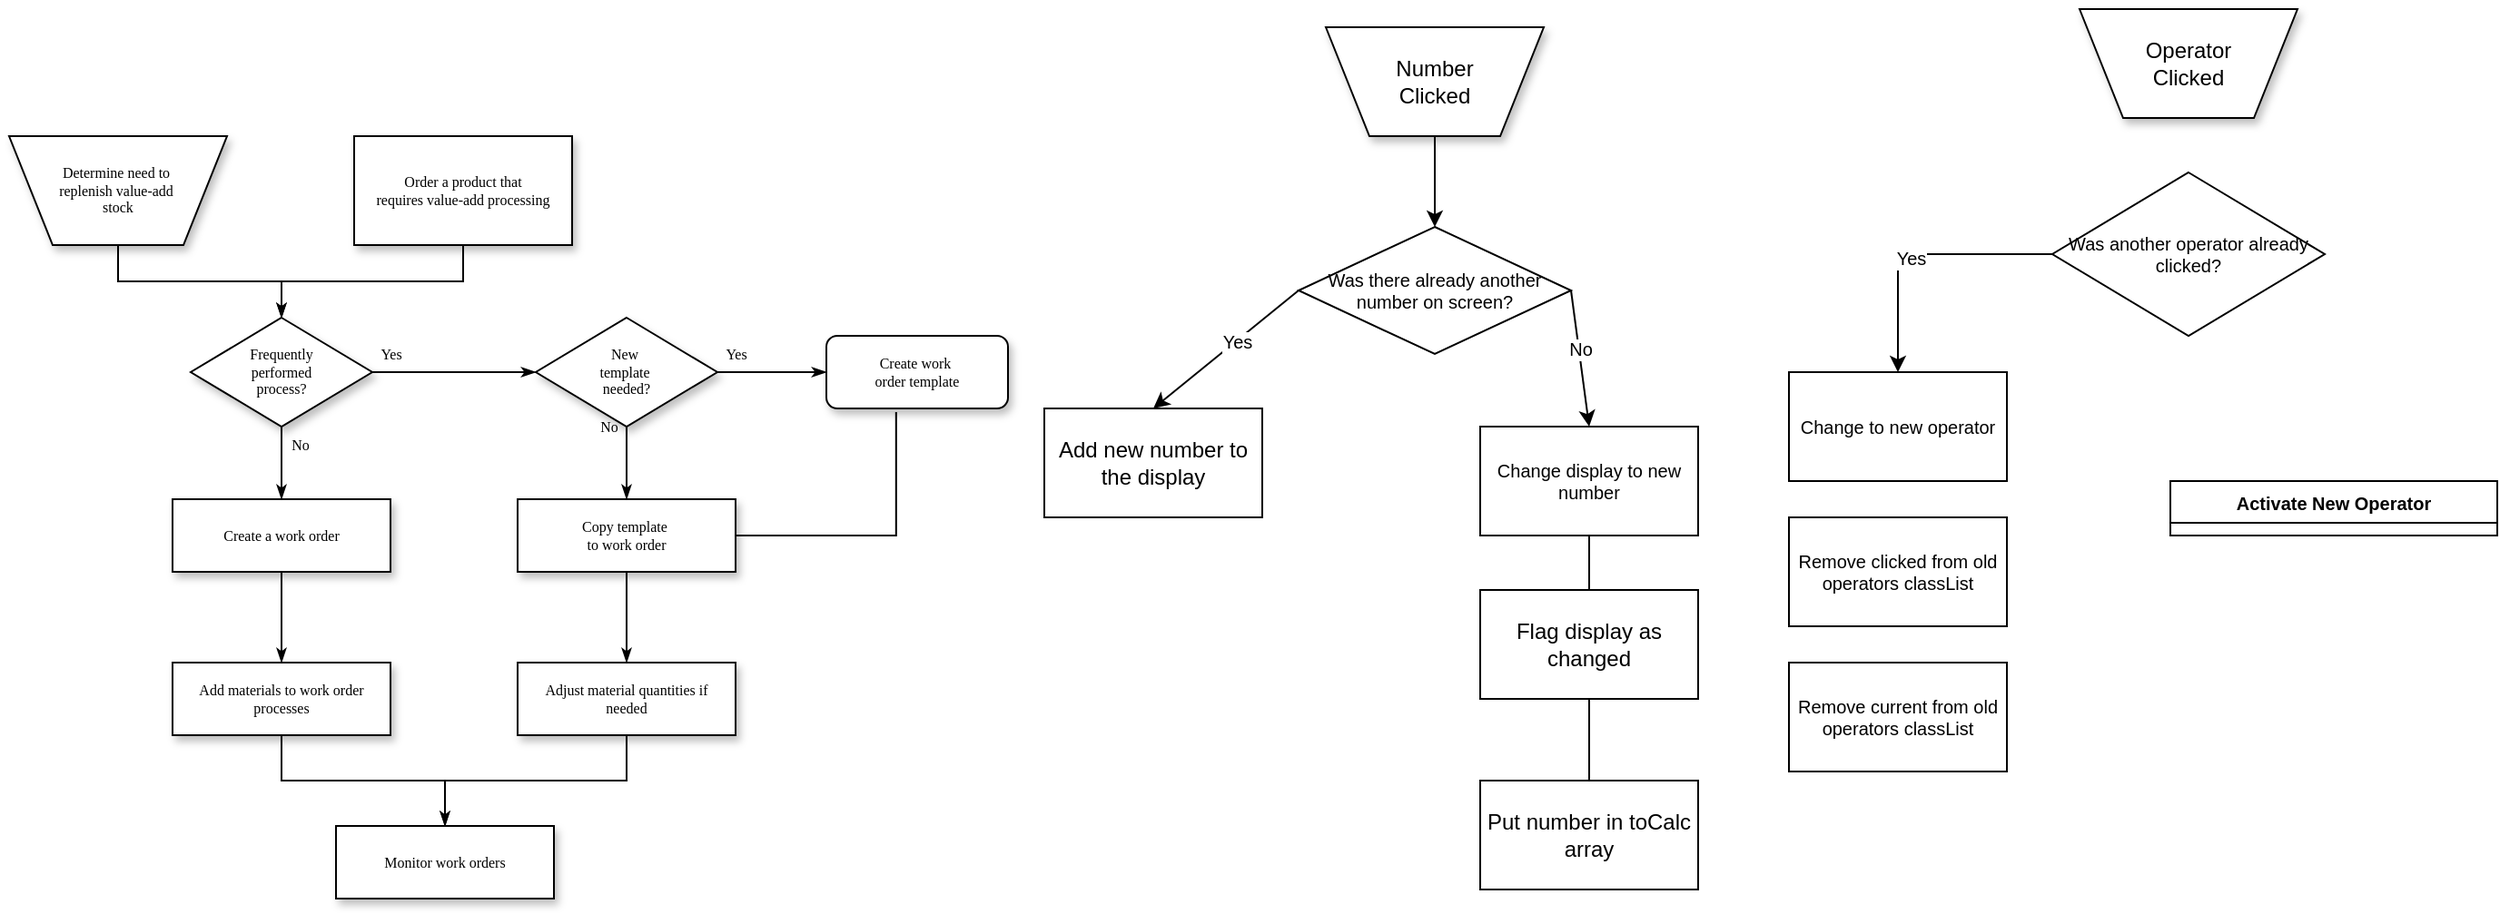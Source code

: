 <mxfile version="20.7.4" type="github">
  <diagram name="Page-1" id="edf60f1a-56cd-e834-aa8a-f176f3a09ee4">
    <mxGraphModel dx="2478" dy="795" grid="1" gridSize="10" guides="1" tooltips="1" connect="1" arrows="1" fold="1" page="1" pageScale="1" pageWidth="1100" pageHeight="850" background="none" math="0" shadow="0">
      <root>
        <mxCell id="0" />
        <mxCell id="1" parent="0" />
        <mxCell id="60e70716793133e9-31" style="edgeStyle=orthogonalEdgeStyle;rounded=0;html=1;labelBackgroundColor=none;startSize=5;endArrow=classicThin;endFill=1;endSize=5;jettySize=auto;orthogonalLoop=1;strokeWidth=1;fontFamily=Verdana;fontSize=8" parent="1" source="60e70716793133e9-2" target="60e70716793133e9-5" edge="1">
          <mxGeometry relative="1" as="geometry" />
        </mxCell>
        <mxCell id="60e70716793133e9-2" value="Determine need to&amp;nbsp;&lt;div&gt;replenish value-add&amp;nbsp;&lt;/div&gt;&lt;div&gt;stock&lt;/div&gt;" style="shape=trapezoid;whiteSpace=wrap;html=1;rounded=0;shadow=1;labelBackgroundColor=none;strokeWidth=1;fontFamily=Verdana;fontSize=8;align=center;flipV=1;" parent="1" vertex="1">
          <mxGeometry x="-320" y="80" width="120" height="60" as="geometry" />
        </mxCell>
        <mxCell id="60e70716793133e9-32" style="edgeStyle=orthogonalEdgeStyle;rounded=0;html=1;labelBackgroundColor=none;startSize=5;endArrow=classicThin;endFill=1;endSize=5;jettySize=auto;orthogonalLoop=1;strokeWidth=1;fontFamily=Verdana;fontSize=8" parent="1" source="60e70716793133e9-4" target="60e70716793133e9-5" edge="1">
          <mxGeometry relative="1" as="geometry" />
        </mxCell>
        <mxCell id="60e70716793133e9-4" value="Order a product that&lt;div&gt;requires value-add processing&lt;/div&gt;" style="rounded=0;whiteSpace=wrap;html=1;shadow=1;labelBackgroundColor=none;strokeWidth=1;fontFamily=Verdana;fontSize=8;align=center;" parent="1" vertex="1">
          <mxGeometry x="-130" y="80" width="120" height="60" as="geometry" />
        </mxCell>
        <mxCell id="60e70716793133e9-33" value="Yes" style="edgeStyle=orthogonalEdgeStyle;rounded=0;html=1;labelBackgroundColor=none;startSize=5;endArrow=classicThin;endFill=1;endSize=5;jettySize=auto;orthogonalLoop=1;strokeWidth=1;fontFamily=Verdana;fontSize=8" parent="1" source="60e70716793133e9-5" target="60e70716793133e9-7" edge="1">
          <mxGeometry x="-0.778" y="10" relative="1" as="geometry">
            <mxPoint as="offset" />
          </mxGeometry>
        </mxCell>
        <mxCell id="60e70716793133e9-37" value="No" style="edgeStyle=orthogonalEdgeStyle;rounded=0;html=1;labelBackgroundColor=none;startSize=5;endArrow=classicThin;endFill=1;endSize=5;jettySize=auto;orthogonalLoop=1;strokeWidth=1;fontFamily=Verdana;fontSize=8" parent="1" source="60e70716793133e9-5" target="60e70716793133e9-9" edge="1">
          <mxGeometry x="-0.5" y="10" relative="1" as="geometry">
            <mxPoint as="offset" />
          </mxGeometry>
        </mxCell>
        <mxCell id="60e70716793133e9-5" value="Frequently&lt;div&gt;performed&lt;/div&gt;&lt;div&gt;process?&lt;/div&gt;" style="rhombus;whiteSpace=wrap;html=1;rounded=0;shadow=1;labelBackgroundColor=none;strokeWidth=1;fontFamily=Verdana;fontSize=8;align=center;" parent="1" vertex="1">
          <mxGeometry x="-220" y="180" width="100" height="60" as="geometry" />
        </mxCell>
        <mxCell id="60e70716793133e9-34" value="Yes" style="edgeStyle=orthogonalEdgeStyle;rounded=0;html=1;labelBackgroundColor=none;startSize=5;endArrow=classicThin;endFill=1;endSize=5;jettySize=auto;orthogonalLoop=1;strokeWidth=1;fontFamily=Verdana;fontSize=8" parent="1" source="60e70716793133e9-7" target="60e70716793133e9-8" edge="1">
          <mxGeometry x="-0.667" y="10" relative="1" as="geometry">
            <mxPoint as="offset" />
          </mxGeometry>
        </mxCell>
        <mxCell id="60e70716793133e9-35" value="No" style="edgeStyle=orthogonalEdgeStyle;rounded=0;html=1;labelBackgroundColor=none;startSize=5;endArrow=classicThin;endFill=1;endSize=5;jettySize=auto;orthogonalLoop=1;strokeWidth=1;fontFamily=Verdana;fontSize=8" parent="1" source="60e70716793133e9-7" target="60e70716793133e9-10" edge="1">
          <mxGeometry x="-1" y="-10" relative="1" as="geometry">
            <mxPoint x="20" y="260" as="targetPoint" />
            <Array as="points" />
            <mxPoint as="offset" />
          </mxGeometry>
        </mxCell>
        <mxCell id="60e70716793133e9-7" value="New&amp;nbsp;&lt;div&gt;template&amp;nbsp;&lt;/div&gt;&lt;div&gt;needed?&lt;/div&gt;" style="rhombus;whiteSpace=wrap;html=1;rounded=0;shadow=1;labelBackgroundColor=none;strokeWidth=1;fontFamily=Verdana;fontSize=8;align=center;" parent="1" vertex="1">
          <mxGeometry x="-30" y="180" width="100" height="60" as="geometry" />
        </mxCell>
        <mxCell id="60e70716793133e9-8" value="Create work&amp;nbsp;&lt;div&gt;order template&lt;/div&gt;" style="rounded=1;whiteSpace=wrap;html=1;shadow=1;labelBackgroundColor=none;strokeWidth=1;fontFamily=Verdana;fontSize=8;align=center;" parent="1" vertex="1">
          <mxGeometry x="130" y="190" width="100" height="40" as="geometry" />
        </mxCell>
        <mxCell id="60e70716793133e9-38" style="edgeStyle=orthogonalEdgeStyle;rounded=0;html=1;labelBackgroundColor=none;startSize=5;endArrow=classicThin;endFill=1;endSize=5;jettySize=auto;orthogonalLoop=1;strokeWidth=1;fontFamily=Verdana;fontSize=8" parent="1" source="60e70716793133e9-9" target="60e70716793133e9-11" edge="1">
          <mxGeometry relative="1" as="geometry" />
        </mxCell>
        <mxCell id="60e70716793133e9-9" value="Create a work order" style="whiteSpace=wrap;html=1;rounded=0;shadow=1;labelBackgroundColor=none;strokeWidth=1;fontFamily=Verdana;fontSize=8;align=center;" parent="1" vertex="1">
          <mxGeometry x="-230" y="280" width="120" height="40" as="geometry" />
        </mxCell>
        <mxCell id="60e70716793133e9-39" style="edgeStyle=orthogonalEdgeStyle;rounded=0;html=1;labelBackgroundColor=none;startSize=5;endArrow=classicThin;endFill=1;endSize=5;jettySize=auto;orthogonalLoop=1;strokeWidth=1;fontFamily=Verdana;fontSize=8" parent="1" source="60e70716793133e9-10" target="60e70716793133e9-12" edge="1">
          <mxGeometry relative="1" as="geometry" />
        </mxCell>
        <mxCell id="60e70716793133e9-10" value="Copy template&amp;nbsp;&lt;div&gt;to work order&lt;/div&gt;" style="whiteSpace=wrap;html=1;rounded=0;shadow=1;labelBackgroundColor=none;strokeWidth=1;fontFamily=Verdana;fontSize=8;align=center;" parent="1" vertex="1">
          <mxGeometry x="-40" y="280" width="120" height="40" as="geometry" />
        </mxCell>
        <mxCell id="60e70716793133e9-41" style="edgeStyle=orthogonalEdgeStyle;rounded=0;html=1;labelBackgroundColor=none;startSize=5;endArrow=classicThin;endFill=1;endSize=5;jettySize=auto;orthogonalLoop=1;strokeWidth=1;fontFamily=Verdana;fontSize=8" parent="1" source="60e70716793133e9-11" target="60e70716793133e9-13" edge="1">
          <mxGeometry relative="1" as="geometry" />
        </mxCell>
        <mxCell id="60e70716793133e9-11" value="Add materials to work order processes" style="whiteSpace=wrap;html=1;rounded=0;shadow=1;labelBackgroundColor=none;strokeWidth=1;fontFamily=Verdana;fontSize=8;align=center;spacing=6;" parent="1" vertex="1">
          <mxGeometry x="-230" y="370" width="120" height="40" as="geometry" />
        </mxCell>
        <mxCell id="60e70716793133e9-40" style="edgeStyle=orthogonalEdgeStyle;rounded=0;html=1;labelBackgroundColor=none;startSize=5;endArrow=classicThin;endFill=1;endSize=5;jettySize=auto;orthogonalLoop=1;strokeWidth=1;fontFamily=Verdana;fontSize=8" parent="1" source="60e70716793133e9-12" target="60e70716793133e9-13" edge="1">
          <mxGeometry relative="1" as="geometry" />
        </mxCell>
        <mxCell id="60e70716793133e9-12" value="Adjust material quantities if needed" style="whiteSpace=wrap;html=1;rounded=0;shadow=1;labelBackgroundColor=none;strokeWidth=1;fontFamily=Verdana;fontSize=8;align=center;spacing=6;" parent="1" vertex="1">
          <mxGeometry x="-40" y="370" width="120" height="40" as="geometry" />
        </mxCell>
        <mxCell id="60e70716793133e9-13" value="Monitor work orders" style="whiteSpace=wrap;html=1;rounded=0;shadow=1;labelBackgroundColor=none;strokeWidth=1;fontFamily=Verdana;fontSize=8;align=center;" parent="1" vertex="1">
          <mxGeometry x="-140" y="460" width="120" height="40" as="geometry" />
        </mxCell>
        <mxCell id="VzjLReBIxwQ-Byek0vGd-7" value="&lt;div&gt;Operator&lt;br&gt;&lt;/div&gt;&lt;div&gt;Clicked&lt;/div&gt;" style="shape=trapezoid;html=1;rounded=0;shadow=1;labelBackgroundColor=none;strokeWidth=1;fontFamily=Helvetica;fontSize=12;align=center;flipV=1;whiteSpace=wrap;" parent="1" vertex="1">
          <mxGeometry x="820" y="10" width="120" height="60" as="geometry" />
        </mxCell>
        <mxCell id="VzjLReBIxwQ-Byek0vGd-15" value="" style="endArrow=none;html=1;rounded=0;fontFamily=Helvetica;fontSize=10;entryX=0.384;entryY=1.051;entryDx=0;entryDy=0;entryPerimeter=0;exitX=1;exitY=0.5;exitDx=0;exitDy=0;edgeStyle=orthogonalEdgeStyle;" parent="1" source="60e70716793133e9-10" target="60e70716793133e9-8" edge="1">
          <mxGeometry width="50" height="50" relative="1" as="geometry">
            <mxPoint x="340" y="250" as="sourcePoint" />
            <mxPoint x="390" y="200" as="targetPoint" />
          </mxGeometry>
        </mxCell>
        <mxCell id="Vs-fL6fA8awQTauuGviB-1" value="" style="group" vertex="1" connectable="0" parent="1">
          <mxGeometry x="250" y="20" width="360" height="475" as="geometry" />
        </mxCell>
        <mxCell id="VzjLReBIxwQ-Byek0vGd-2" value="&lt;div&gt;Number &lt;br&gt;&lt;/div&gt;&lt;div&gt;Clicked&lt;/div&gt;" style="shape=trapezoid;html=1;rounded=0;shadow=1;labelBackgroundColor=none;strokeWidth=1;fontFamily=Helvetica;fontSize=12;align=center;flipV=1;whiteSpace=wrap;" parent="Vs-fL6fA8awQTauuGviB-1" vertex="1">
          <mxGeometry x="155" width="120" height="60" as="geometry" />
        </mxCell>
        <mxCell id="VzjLReBIxwQ-Byek0vGd-3" value="Add new number to the display" style="rounded=0;whiteSpace=wrap;html=1;" parent="Vs-fL6fA8awQTauuGviB-1" vertex="1">
          <mxGeometry y="210" width="120" height="60" as="geometry" />
        </mxCell>
        <mxCell id="VzjLReBIxwQ-Byek0vGd-4" value="Flag display as changed" style="rounded=0;whiteSpace=wrap;html=1;fontFamily=Helvetica;fontSize=12;" parent="Vs-fL6fA8awQTauuGviB-1" vertex="1">
          <mxGeometry x="240" y="310" width="120" height="60" as="geometry" />
        </mxCell>
        <mxCell id="VzjLReBIxwQ-Byek0vGd-5" value="Put number in toCalc array" style="rounded=0;whiteSpace=wrap;html=1;fontFamily=Helvetica;fontSize=12;" parent="Vs-fL6fA8awQTauuGviB-1" vertex="1">
          <mxGeometry x="240" y="415" width="120" height="60" as="geometry" />
        </mxCell>
        <mxCell id="VzjLReBIxwQ-Byek0vGd-11" value="Was there already another number on screen?" style="rhombus;whiteSpace=wrap;html=1;fontFamily=Helvetica;fontSize=10;" parent="Vs-fL6fA8awQTauuGviB-1" vertex="1">
          <mxGeometry x="140" y="110" width="150" height="70" as="geometry" />
        </mxCell>
        <mxCell id="VzjLReBIxwQ-Byek0vGd-12" value="" style="endArrow=classic;html=1;rounded=0;fontFamily=Helvetica;fontSize=10;exitX=0.5;exitY=1;exitDx=0;exitDy=0;entryX=0.5;entryY=0;entryDx=0;entryDy=0;" parent="Vs-fL6fA8awQTauuGviB-1" source="VzjLReBIxwQ-Byek0vGd-2" target="VzjLReBIxwQ-Byek0vGd-11" edge="1">
          <mxGeometry width="50" height="50" relative="1" as="geometry">
            <mxPoint x="190" y="280" as="sourcePoint" />
            <mxPoint x="220" y="100" as="targetPoint" />
          </mxGeometry>
        </mxCell>
        <mxCell id="VzjLReBIxwQ-Byek0vGd-13" value="" style="endArrow=classic;html=1;rounded=0;fontFamily=Helvetica;fontSize=10;exitX=0;exitY=0.5;exitDx=0;exitDy=0;entryX=0.5;entryY=0;entryDx=0;entryDy=0;" parent="Vs-fL6fA8awQTauuGviB-1" source="VzjLReBIxwQ-Byek0vGd-11" target="VzjLReBIxwQ-Byek0vGd-3" edge="1">
          <mxGeometry width="50" height="50" relative="1" as="geometry">
            <mxPoint x="190" y="280" as="sourcePoint" />
            <mxPoint x="240" y="230" as="targetPoint" />
          </mxGeometry>
        </mxCell>
        <mxCell id="VzjLReBIxwQ-Byek0vGd-14" value="Yes" style="edgeLabel;html=1;align=center;verticalAlign=middle;resizable=0;points=[];fontSize=10;fontFamily=Helvetica;" parent="VzjLReBIxwQ-Byek0vGd-13" vertex="1" connectable="0">
          <mxGeometry x="-0.137" relative="1" as="geometry">
            <mxPoint as="offset" />
          </mxGeometry>
        </mxCell>
        <mxCell id="VzjLReBIxwQ-Byek0vGd-17" value="" style="endArrow=classic;html=1;rounded=0;fontFamily=Helvetica;fontSize=10;exitX=1;exitY=0.5;exitDx=0;exitDy=0;" parent="Vs-fL6fA8awQTauuGviB-1" source="VzjLReBIxwQ-Byek0vGd-11" edge="1">
          <mxGeometry width="50" height="50" relative="1" as="geometry">
            <mxPoint x="310" y="205" as="sourcePoint" />
            <mxPoint x="300" y="220" as="targetPoint" />
          </mxGeometry>
        </mxCell>
        <mxCell id="VzjLReBIxwQ-Byek0vGd-18" value="No" style="edgeLabel;html=1;align=center;verticalAlign=middle;resizable=0;points=[];fontSize=10;fontFamily=Helvetica;" parent="VzjLReBIxwQ-Byek0vGd-17" vertex="1" connectable="0">
          <mxGeometry x="-0.137" relative="1" as="geometry">
            <mxPoint as="offset" />
          </mxGeometry>
        </mxCell>
        <mxCell id="VzjLReBIxwQ-Byek0vGd-19" value="Change display to new number" style="rounded=0;whiteSpace=wrap;html=1;fontFamily=Helvetica;fontSize=10;" parent="Vs-fL6fA8awQTauuGviB-1" vertex="1">
          <mxGeometry x="240" y="220" width="120" height="60" as="geometry" />
        </mxCell>
        <mxCell id="VzjLReBIxwQ-Byek0vGd-20" value="" style="endArrow=none;html=1;rounded=0;fontFamily=Helvetica;fontSize=10;entryX=0.5;entryY=1;entryDx=0;entryDy=0;exitX=0.5;exitY=0;exitDx=0;exitDy=0;" parent="Vs-fL6fA8awQTauuGviB-1" source="VzjLReBIxwQ-Byek0vGd-4" target="VzjLReBIxwQ-Byek0vGd-19" edge="1">
          <mxGeometry width="50" height="50" relative="1" as="geometry">
            <mxPoint x="140" y="300" as="sourcePoint" />
            <mxPoint x="190" y="250" as="targetPoint" />
          </mxGeometry>
        </mxCell>
        <mxCell id="VzjLReBIxwQ-Byek0vGd-21" value="" style="endArrow=none;html=1;rounded=0;fontFamily=Helvetica;fontSize=10;entryX=0.5;entryY=1;entryDx=0;entryDy=0;exitX=0.5;exitY=0;exitDx=0;exitDy=0;" parent="Vs-fL6fA8awQTauuGviB-1" source="VzjLReBIxwQ-Byek0vGd-5" target="VzjLReBIxwQ-Byek0vGd-4" edge="1">
          <mxGeometry width="50" height="50" relative="1" as="geometry">
            <mxPoint x="140" y="300" as="sourcePoint" />
            <mxPoint x="190" y="250" as="targetPoint" />
          </mxGeometry>
        </mxCell>
        <mxCell id="Vs-fL6fA8awQTauuGviB-4" style="edgeStyle=orthogonalEdgeStyle;rounded=0;orthogonalLoop=1;jettySize=auto;html=1;exitX=0;exitY=0.5;exitDx=0;exitDy=0;entryX=0.5;entryY=0;entryDx=0;entryDy=0;fontFamily=Helvetica;fontSize=10;" edge="1" parent="1" source="Vs-fL6fA8awQTauuGviB-2" target="Vs-fL6fA8awQTauuGviB-3">
          <mxGeometry relative="1" as="geometry" />
        </mxCell>
        <mxCell id="Vs-fL6fA8awQTauuGviB-5" value="Yes" style="edgeLabel;html=1;align=center;verticalAlign=middle;resizable=0;points=[];fontSize=10;fontFamily=Helvetica;" vertex="1" connectable="0" parent="Vs-fL6fA8awQTauuGviB-4">
          <mxGeometry x="0.04" y="2" relative="1" as="geometry">
            <mxPoint as="offset" />
          </mxGeometry>
        </mxCell>
        <mxCell id="Vs-fL6fA8awQTauuGviB-2" value="Was another operator already clicked?" style="rhombus;whiteSpace=wrap;html=1;fontFamily=Helvetica;fontSize=10;" vertex="1" parent="1">
          <mxGeometry x="805" y="100" width="150" height="90" as="geometry" />
        </mxCell>
        <mxCell id="Vs-fL6fA8awQTauuGviB-3" value="Change to new operator" style="rounded=0;whiteSpace=wrap;html=1;fontFamily=Helvetica;fontSize=10;" vertex="1" parent="1">
          <mxGeometry x="660" y="210" width="120" height="60" as="geometry" />
        </mxCell>
        <mxCell id="Vs-fL6fA8awQTauuGviB-6" value="Remove clicked from old operators classList" style="rounded=0;whiteSpace=wrap;html=1;fontFamily=Helvetica;fontSize=10;" vertex="1" parent="1">
          <mxGeometry x="660" y="290" width="120" height="60" as="geometry" />
        </mxCell>
        <mxCell id="Vs-fL6fA8awQTauuGviB-9" value="Remove current from old operators classList" style="rounded=0;whiteSpace=wrap;html=1;fontFamily=Helvetica;fontSize=10;" vertex="1" parent="1">
          <mxGeometry x="660" y="370" width="120" height="60" as="geometry" />
        </mxCell>
        <mxCell id="Vs-fL6fA8awQTauuGviB-10" value="Activate New Operator" style="swimlane;whiteSpace=wrap;html=1;fontFamily=Helvetica;fontSize=10;" vertex="1" collapsed="1" parent="1">
          <mxGeometry x="870" y="270" width="180" height="30" as="geometry">
            <mxRectangle x="870" y="270" width="200" height="370" as="alternateBounds" />
          </mxGeometry>
        </mxCell>
        <mxCell id="VzjLReBIxwQ-Byek0vGd-8" value="Highlight operator button" style="rounded=0;whiteSpace=wrap;html=1;fontFamily=Helvetica;fontSize=12;" parent="Vs-fL6fA8awQTauuGviB-10" vertex="1">
          <mxGeometry x="40" y="40" width="120" height="60" as="geometry" />
        </mxCell>
        <mxCell id="VzjLReBIxwQ-Byek0vGd-9" value="Add clicked to classList" style="rounded=0;whiteSpace=wrap;html=1;fontFamily=Helvetica;fontSize=12;" parent="Vs-fL6fA8awQTauuGviB-10" vertex="1">
          <mxGeometry x="40" y="120" width="120" height="60" as="geometry" />
        </mxCell>
        <mxCell id="VzjLReBIxwQ-Byek0vGd-10" value="Add current to classList?" style="rounded=0;whiteSpace=wrap;html=1;fontFamily=Helvetica;fontSize=12;" parent="Vs-fL6fA8awQTauuGviB-10" vertex="1">
          <mxGeometry x="40" y="190" width="120" height="60" as="geometry" />
        </mxCell>
        <mxCell id="Vs-fL6fA8awQTauuGviB-11" value="Put operator in toCalc array" style="rounded=0;whiteSpace=wrap;html=1;fontFamily=Helvetica;fontSize=12;" vertex="1" parent="Vs-fL6fA8awQTauuGviB-10">
          <mxGeometry x="40" y="260" width="120" height="60" as="geometry" />
        </mxCell>
      </root>
    </mxGraphModel>
  </diagram>
</mxfile>

